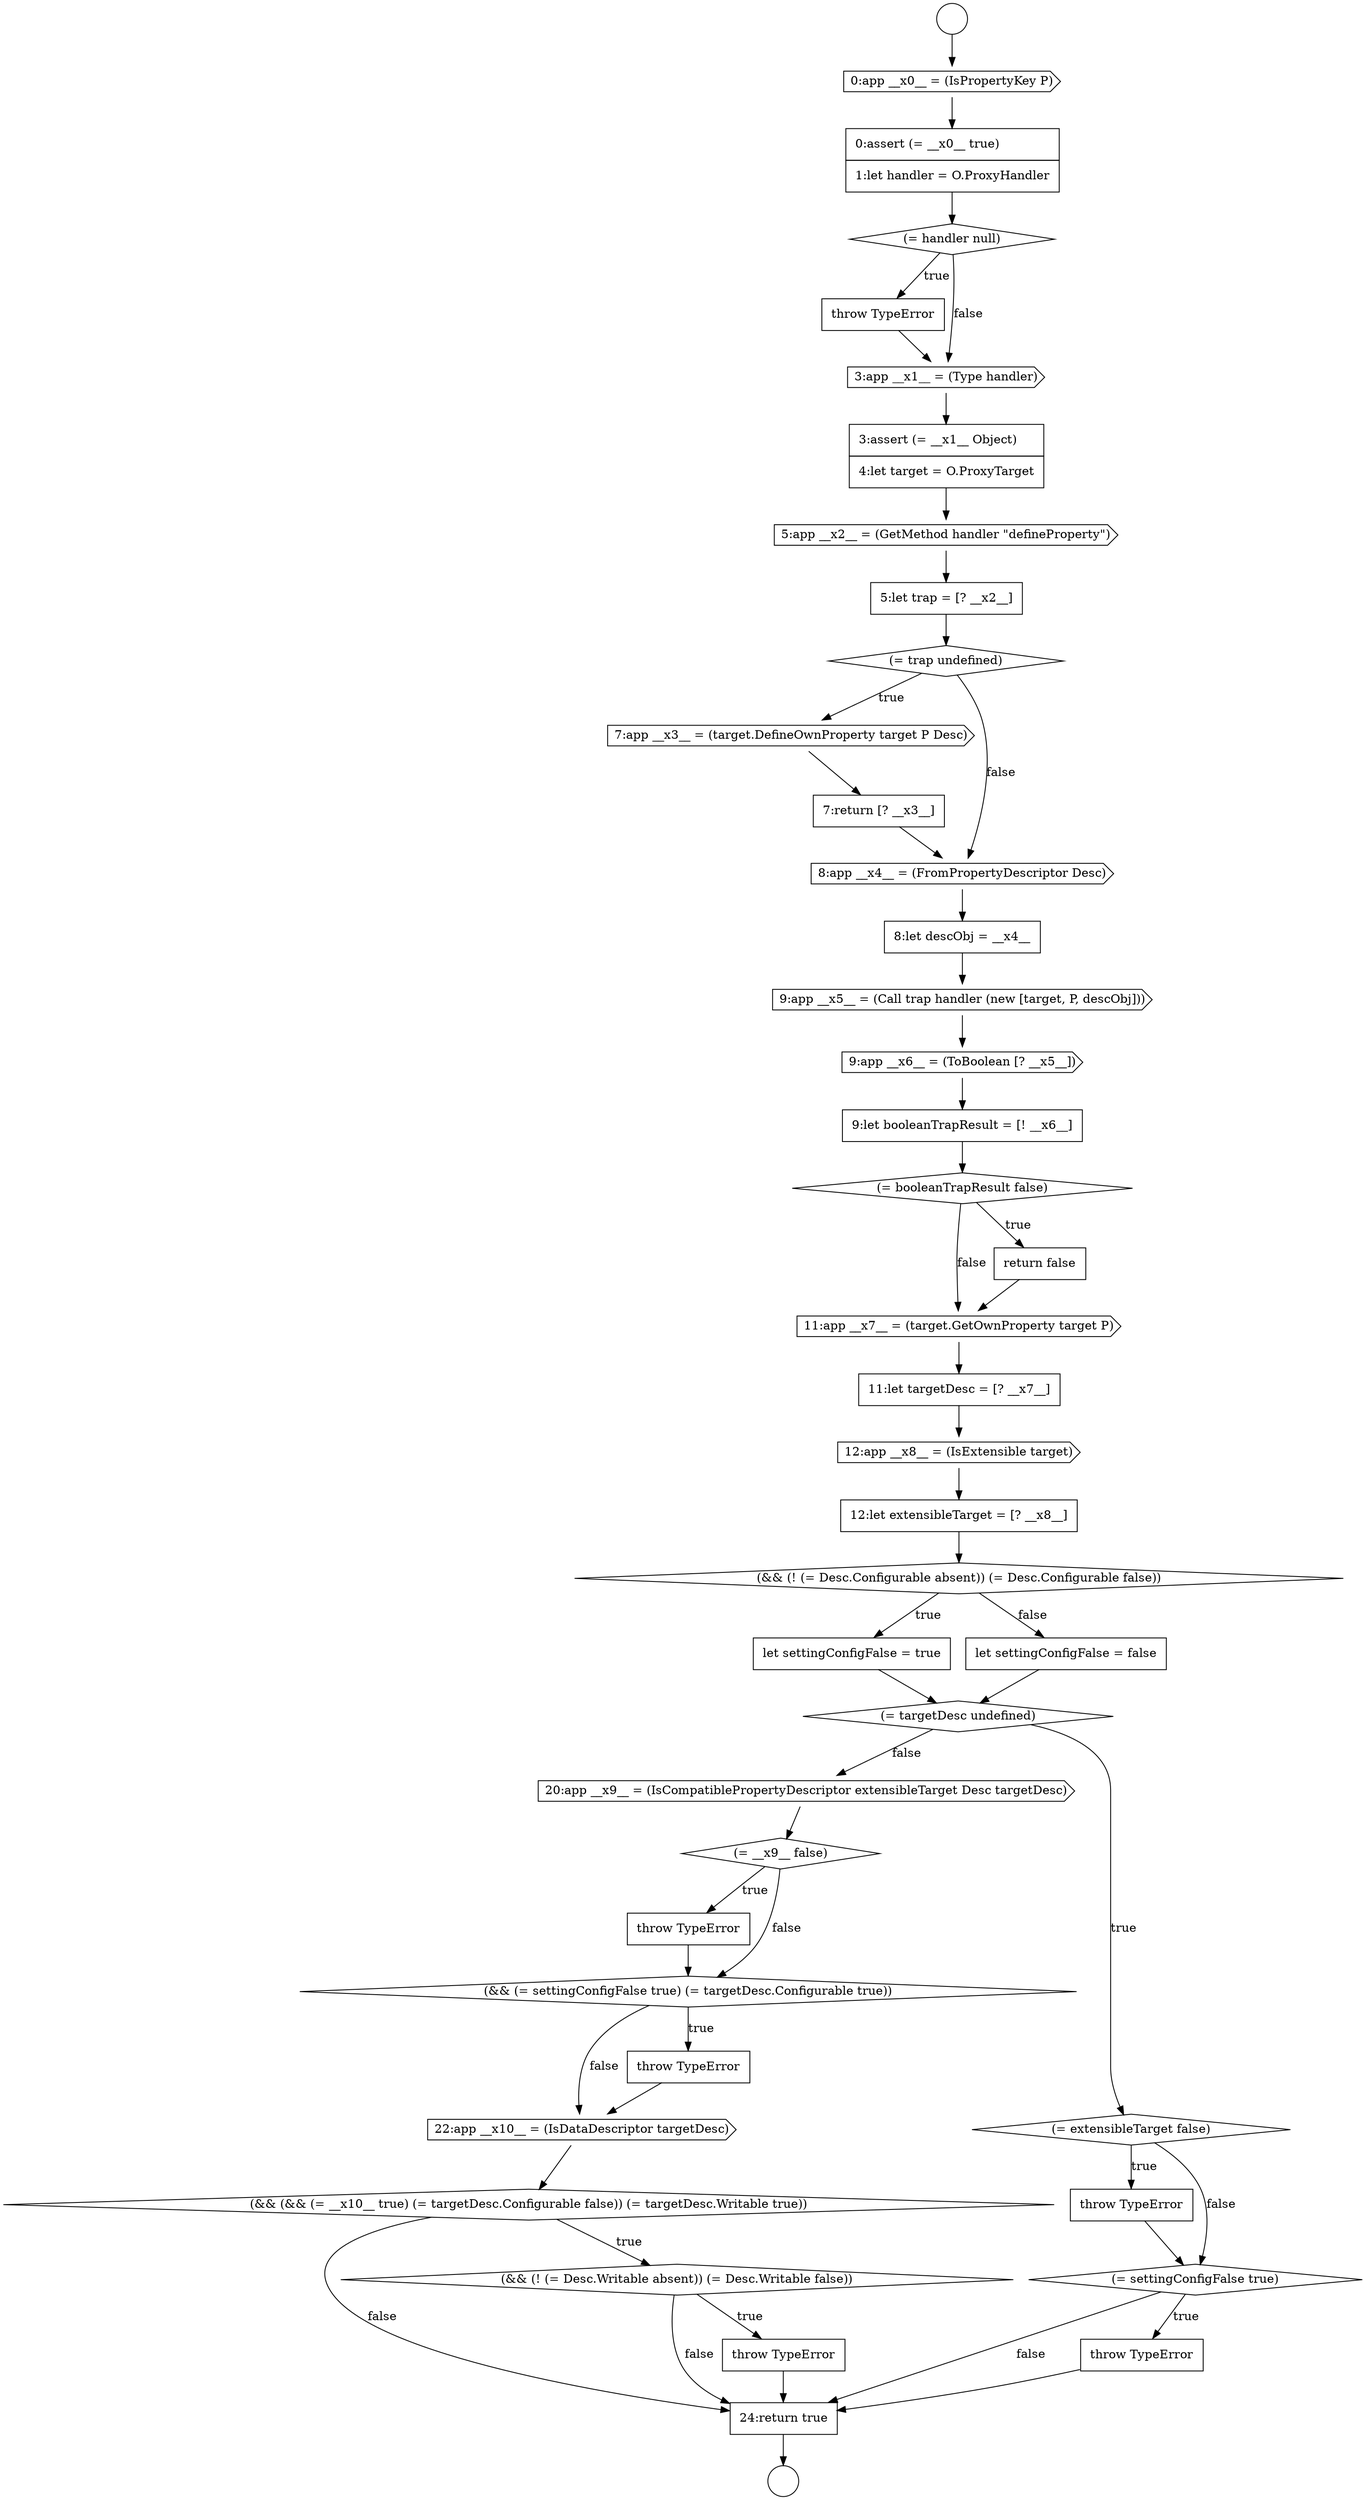 digraph {
  node3317 [shape=diamond, label=<<font color="black">(= targetDesc undefined)</font>> color="black" fillcolor="white" style=filled]
  node3313 [shape=none, margin=0, label=<<font color="black">
    <table border="0" cellborder="1" cellspacing="0" cellpadding="10">
      <tr><td align="left">12:let extensibleTarget = [? __x8__]</td></tr>
    </table>
  </font>> color="black" fillcolor="white" style=filled]
  node3308 [shape=diamond, label=<<font color="black">(= booleanTrapResult false)</font>> color="black" fillcolor="white" style=filled]
  node3312 [shape=cds, label=<<font color="black">12:app __x8__ = (IsExtensible target)</font>> color="black" fillcolor="white" style=filled]
  node3327 [shape=cds, label=<<font color="black">22:app __x10__ = (IsDataDescriptor targetDesc)</font>> color="black" fillcolor="white" style=filled]
  node3319 [shape=none, margin=0, label=<<font color="black">
    <table border="0" cellborder="1" cellspacing="0" cellpadding="10">
      <tr><td align="left">throw TypeError</td></tr>
    </table>
  </font>> color="black" fillcolor="white" style=filled]
  node3298 [shape=cds, label=<<font color="black">5:app __x2__ = (GetMethod handler &quot;defineProperty&quot;)</font>> color="black" fillcolor="white" style=filled]
  node3315 [shape=none, margin=0, label=<<font color="black">
    <table border="0" cellborder="1" cellspacing="0" cellpadding="10">
      <tr><td align="left">let settingConfigFalse = true</td></tr>
    </table>
  </font>> color="black" fillcolor="white" style=filled]
  node3320 [shape=diamond, label=<<font color="black">(= settingConfigFalse true)</font>> color="black" fillcolor="white" style=filled]
  node3331 [shape=none, margin=0, label=<<font color="black">
    <table border="0" cellborder="1" cellspacing="0" cellpadding="10">
      <tr><td align="left">24:return true</td></tr>
    </table>
  </font>> color="black" fillcolor="white" style=filled]
  node3324 [shape=none, margin=0, label=<<font color="black">
    <table border="0" cellborder="1" cellspacing="0" cellpadding="10">
      <tr><td align="left">throw TypeError</td></tr>
    </table>
  </font>> color="black" fillcolor="white" style=filled]
  node3291 [shape=circle label=" " color="black" fillcolor="white" style=filled]
  node3322 [shape=cds, label=<<font color="black">20:app __x9__ = (IsCompatiblePropertyDescriptor extensibleTarget Desc targetDesc)</font>> color="black" fillcolor="white" style=filled]
  node3295 [shape=none, margin=0, label=<<font color="black">
    <table border="0" cellborder="1" cellspacing="0" cellpadding="10">
      <tr><td align="left">throw TypeError</td></tr>
    </table>
  </font>> color="black" fillcolor="white" style=filled]
  node3290 [shape=circle label=" " color="black" fillcolor="white" style=filled]
  node3300 [shape=diamond, label=<<font color="black">(= trap undefined)</font>> color="black" fillcolor="white" style=filled]
  node3318 [shape=diamond, label=<<font color="black">(= extensibleTarget false)</font>> color="black" fillcolor="white" style=filled]
  node3301 [shape=cds, label=<<font color="black">7:app __x3__ = (target.DefineOwnProperty target P Desc)</font>> color="black" fillcolor="white" style=filled]
  node3303 [shape=cds, label=<<font color="black">8:app __x4__ = (FromPropertyDescriptor Desc)</font>> color="black" fillcolor="white" style=filled]
  node3307 [shape=none, margin=0, label=<<font color="black">
    <table border="0" cellborder="1" cellspacing="0" cellpadding="10">
      <tr><td align="left">9:let booleanTrapResult = [! __x6__]</td></tr>
    </table>
  </font>> color="black" fillcolor="white" style=filled]
  node3314 [shape=diamond, label=<<font color="black">(&amp;&amp; (! (= Desc.Configurable absent)) (= Desc.Configurable false))</font>> color="black" fillcolor="white" style=filled]
  node3297 [shape=none, margin=0, label=<<font color="black">
    <table border="0" cellborder="1" cellspacing="0" cellpadding="10">
      <tr><td align="left">3:assert (= __x1__ Object)</td></tr>
      <tr><td align="left">4:let target = O.ProxyTarget</td></tr>
    </table>
  </font>> color="black" fillcolor="white" style=filled]
  node3311 [shape=none, margin=0, label=<<font color="black">
    <table border="0" cellborder="1" cellspacing="0" cellpadding="10">
      <tr><td align="left">11:let targetDesc = [? __x7__]</td></tr>
    </table>
  </font>> color="black" fillcolor="white" style=filled]
  node3326 [shape=none, margin=0, label=<<font color="black">
    <table border="0" cellborder="1" cellspacing="0" cellpadding="10">
      <tr><td align="left">throw TypeError</td></tr>
    </table>
  </font>> color="black" fillcolor="white" style=filled]
  node3294 [shape=diamond, label=<<font color="black">(= handler null)</font>> color="black" fillcolor="white" style=filled]
  node3306 [shape=cds, label=<<font color="black">9:app __x6__ = (ToBoolean [? __x5__])</font>> color="black" fillcolor="white" style=filled]
  node3321 [shape=none, margin=0, label=<<font color="black">
    <table border="0" cellborder="1" cellspacing="0" cellpadding="10">
      <tr><td align="left">throw TypeError</td></tr>
    </table>
  </font>> color="black" fillcolor="white" style=filled]
  node3330 [shape=none, margin=0, label=<<font color="black">
    <table border="0" cellborder="1" cellspacing="0" cellpadding="10">
      <tr><td align="left">throw TypeError</td></tr>
    </table>
  </font>> color="black" fillcolor="white" style=filled]
  node3304 [shape=none, margin=0, label=<<font color="black">
    <table border="0" cellborder="1" cellspacing="0" cellpadding="10">
      <tr><td align="left">8:let descObj = __x4__</td></tr>
    </table>
  </font>> color="black" fillcolor="white" style=filled]
  node3302 [shape=none, margin=0, label=<<font color="black">
    <table border="0" cellborder="1" cellspacing="0" cellpadding="10">
      <tr><td align="left">7:return [? __x3__]</td></tr>
    </table>
  </font>> color="black" fillcolor="white" style=filled]
  node3310 [shape=cds, label=<<font color="black">11:app __x7__ = (target.GetOwnProperty target P)</font>> color="black" fillcolor="white" style=filled]
  node3325 [shape=diamond, label=<<font color="black">(&amp;&amp; (= settingConfigFalse true) (= targetDesc.Configurable true))</font>> color="black" fillcolor="white" style=filled]
  node3293 [shape=none, margin=0, label=<<font color="black">
    <table border="0" cellborder="1" cellspacing="0" cellpadding="10">
      <tr><td align="left">0:assert (= __x0__ true)</td></tr>
      <tr><td align="left">1:let handler = O.ProxyHandler</td></tr>
    </table>
  </font>> color="black" fillcolor="white" style=filled]
  node3292 [shape=cds, label=<<font color="black">0:app __x0__ = (IsPropertyKey P)</font>> color="black" fillcolor="white" style=filled]
  node3305 [shape=cds, label=<<font color="black">9:app __x5__ = (Call trap handler (new [target, P, descObj]))</font>> color="black" fillcolor="white" style=filled]
  node3329 [shape=diamond, label=<<font color="black">(&amp;&amp; (! (= Desc.Writable absent)) (= Desc.Writable false))</font>> color="black" fillcolor="white" style=filled]
  node3309 [shape=none, margin=0, label=<<font color="black">
    <table border="0" cellborder="1" cellspacing="0" cellpadding="10">
      <tr><td align="left">return false</td></tr>
    </table>
  </font>> color="black" fillcolor="white" style=filled]
  node3328 [shape=diamond, label=<<font color="black">(&amp;&amp; (&amp;&amp; (= __x10__ true) (= targetDesc.Configurable false)) (= targetDesc.Writable true))</font>> color="black" fillcolor="white" style=filled]
  node3323 [shape=diamond, label=<<font color="black">(= __x9__ false)</font>> color="black" fillcolor="white" style=filled]
  node3299 [shape=none, margin=0, label=<<font color="black">
    <table border="0" cellborder="1" cellspacing="0" cellpadding="10">
      <tr><td align="left">5:let trap = [? __x2__]</td></tr>
    </table>
  </font>> color="black" fillcolor="white" style=filled]
  node3316 [shape=none, margin=0, label=<<font color="black">
    <table border="0" cellborder="1" cellspacing="0" cellpadding="10">
      <tr><td align="left">let settingConfigFalse = false</td></tr>
    </table>
  </font>> color="black" fillcolor="white" style=filled]
  node3296 [shape=cds, label=<<font color="black">3:app __x1__ = (Type handler)</font>> color="black" fillcolor="white" style=filled]
  node3312 -> node3313 [ color="black"]
  node3311 -> node3312 [ color="black"]
  node3321 -> node3331 [ color="black"]
  node3293 -> node3294 [ color="black"]
  node3290 -> node3292 [ color="black"]
  node3318 -> node3319 [label=<<font color="black">true</font>> color="black"]
  node3318 -> node3320 [label=<<font color="black">false</font>> color="black"]
  node3299 -> node3300 [ color="black"]
  node3323 -> node3324 [label=<<font color="black">true</font>> color="black"]
  node3323 -> node3325 [label=<<font color="black">false</font>> color="black"]
  node3292 -> node3293 [ color="black"]
  node3325 -> node3326 [label=<<font color="black">true</font>> color="black"]
  node3325 -> node3327 [label=<<font color="black">false</font>> color="black"]
  node3308 -> node3309 [label=<<font color="black">true</font>> color="black"]
  node3308 -> node3310 [label=<<font color="black">false</font>> color="black"]
  node3310 -> node3311 [ color="black"]
  node3300 -> node3301 [label=<<font color="black">true</font>> color="black"]
  node3300 -> node3303 [label=<<font color="black">false</font>> color="black"]
  node3313 -> node3314 [ color="black"]
  node3329 -> node3330 [label=<<font color="black">true</font>> color="black"]
  node3329 -> node3331 [label=<<font color="black">false</font>> color="black"]
  node3306 -> node3307 [ color="black"]
  node3305 -> node3306 [ color="black"]
  node3295 -> node3296 [ color="black"]
  node3322 -> node3323 [ color="black"]
  node3303 -> node3304 [ color="black"]
  node3301 -> node3302 [ color="black"]
  node3307 -> node3308 [ color="black"]
  node3319 -> node3320 [ color="black"]
  node3304 -> node3305 [ color="black"]
  node3328 -> node3329 [label=<<font color="black">true</font>> color="black"]
  node3328 -> node3331 [label=<<font color="black">false</font>> color="black"]
  node3298 -> node3299 [ color="black"]
  node3330 -> node3331 [ color="black"]
  node3302 -> node3303 [ color="black"]
  node3331 -> node3291 [ color="black"]
  node3314 -> node3315 [label=<<font color="black">true</font>> color="black"]
  node3314 -> node3316 [label=<<font color="black">false</font>> color="black"]
  node3294 -> node3295 [label=<<font color="black">true</font>> color="black"]
  node3294 -> node3296 [label=<<font color="black">false</font>> color="black"]
  node3315 -> node3317 [ color="black"]
  node3320 -> node3321 [label=<<font color="black">true</font>> color="black"]
  node3320 -> node3331 [label=<<font color="black">false</font>> color="black"]
  node3324 -> node3325 [ color="black"]
  node3316 -> node3317 [ color="black"]
  node3296 -> node3297 [ color="black"]
  node3326 -> node3327 [ color="black"]
  node3317 -> node3318 [label=<<font color="black">true</font>> color="black"]
  node3317 -> node3322 [label=<<font color="black">false</font>> color="black"]
  node3309 -> node3310 [ color="black"]
  node3327 -> node3328 [ color="black"]
  node3297 -> node3298 [ color="black"]
}
